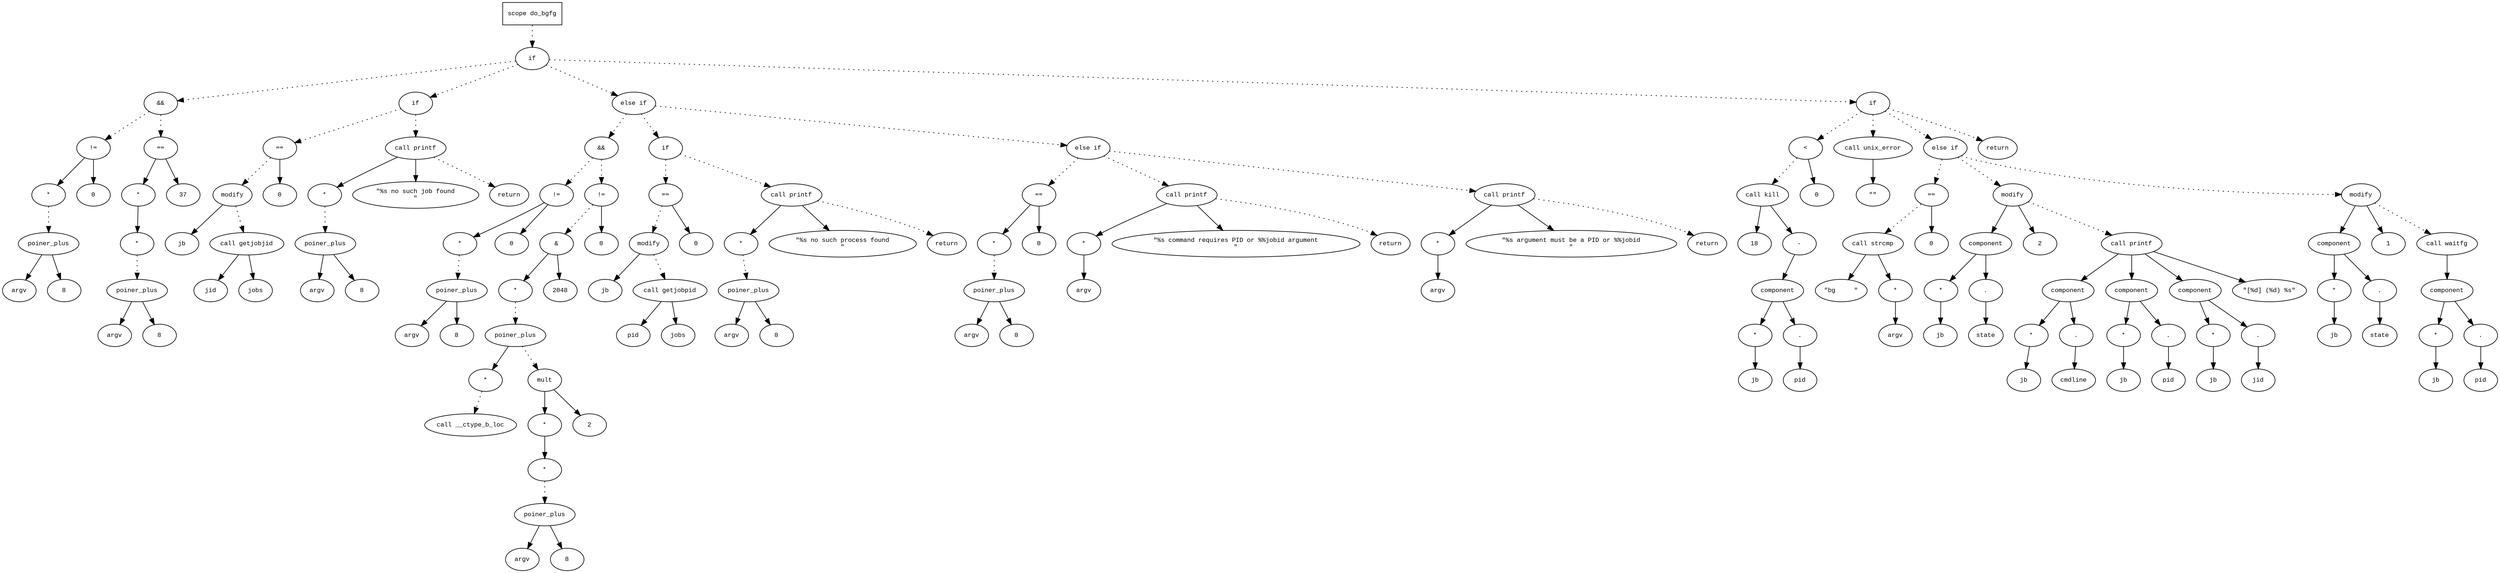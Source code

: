 digraph AST {
  graph [fontname="Times New Roman",fontsize=10];
  node  [fontname="Courier New",fontsize=10];
  edge  [fontname="Times New Roman",fontsize=10];

  node1 [label="scope do_bgfg",shape=box];
  node2 [label="if",shape=ellipse];
  node1 -> node2 [style=dotted];
  node3 [label="&&",shape=ellipse];
  node4 [label="!=",shape=ellipse];
  node5 [label="*",shape=ellipse];
  node6 [label="poiner_plus",shape=ellipse];
  node7 [label="argv",shape=ellipse];
  node6 -> node7;
  node8 [label="8",shape=ellipse];
  node6 -> node8;
  node5 -> node6 [style=dotted];
  node4 -> node5;
  node9 [label="0",shape=ellipse];
  node4 -> node9;
  node3 -> node4 [style=dotted];
  node10 [label="==",shape=ellipse];
  node11 [label="*",shape=ellipse];
  node12 [label="*",shape=ellipse];
  node13 [label="poiner_plus",shape=ellipse];
  node14 [label="argv",shape=ellipse];
  node13 -> node14;
  node15 [label="8",shape=ellipse];
  node13 -> node15;
  node12 -> node13 [style=dotted];
  node11 -> node12;
  node10 -> node11;
  node16 [label="37",shape=ellipse];
  node10 -> node16;
  node3 -> node10 [style=dotted];
  node2 -> node3 [style=dotted];
  node17 [label="if",shape=ellipse];
  node2 -> node17 [style=dotted];
  node18 [label="==",shape=ellipse];
  node19 [label="modify",shape=ellipse];
  node20 [label="jb",shape=ellipse];
  node19 -> node20;
  node21 [label="call getjobjid",shape=ellipse];
  node22 [label="jid",shape=ellipse];
  node21 -> node22;
  node23 [label="jobs",shape=ellipse];
  node21 -> node23;
  node19 -> node21 [style=dotted];
  node18 -> node19 [style=dotted];
  node24 [label="0",shape=ellipse];
  node18 -> node24;
  node17 -> node18 [style=dotted];
  node25 [label="call printf",shape=ellipse];
  node26 [label="*",shape=ellipse];
  node27 [label="poiner_plus",shape=ellipse];
  node28 [label="argv",shape=ellipse];
  node27 -> node28;
  node29 [label="8",shape=ellipse];
  node27 -> node29;
  node26 -> node27 [style=dotted];
  node25 -> node26;
  node30 [label="\"%s no such job found
\"",shape=ellipse];
  node25 -> node30;
  node17 -> node25 [style=dotted];
  node31 [label="return",shape=ellipse];
  node25 -> node31 [style=dotted];
  node32 [label="else if",shape=ellipse];
  node2 -> node32 [style=dotted];
  node33 [label="&&",shape=ellipse];
  node34 [label="!=",shape=ellipse];
  node35 [label="*",shape=ellipse];
  node36 [label="poiner_plus",shape=ellipse];
  node37 [label="argv",shape=ellipse];
  node36 -> node37;
  node38 [label="8",shape=ellipse];
  node36 -> node38;
  node35 -> node36 [style=dotted];
  node34 -> node35;
  node39 [label="0",shape=ellipse];
  node34 -> node39;
  node33 -> node34 [style=dotted];
  node40 [label="!=",shape=ellipse];
  node41 [label="&",shape=ellipse];
  node42 [label="*",shape=ellipse];
  node43 [label="poiner_plus",shape=ellipse];
  node44 [label="*",shape=ellipse];
  node45 [label="call __ctype_b_loc",shape=ellipse];
  node44 -> node45 [style=dotted];
  node43 -> node44;
  node46 [label="mult",shape=ellipse];
  node47 [label="*",shape=ellipse];
  node48 [label="*",shape=ellipse];
  node49 [label="poiner_plus",shape=ellipse];
  node50 [label="argv",shape=ellipse];
  node49 -> node50;
  node51 [label="8",shape=ellipse];
  node49 -> node51;
  node48 -> node49 [style=dotted];
  node47 -> node48;
  node46 -> node47;
  node52 [label="2",shape=ellipse];
  node46 -> node52;
  node43 -> node46 [style=dotted];
  node42 -> node43 [style=dotted];
  node41 -> node42;
  node53 [label="2048",shape=ellipse];
  node41 -> node53;
  node40 -> node41 [style=dotted];
  node54 [label="0",shape=ellipse];
  node40 -> node54;
  node33 -> node40 [style=dotted];
  node32 -> node33 [style=dotted];
  node55 [label="if",shape=ellipse];
  node32 -> node55 [style=dotted];
  node56 [label="==",shape=ellipse];
  node57 [label="modify",shape=ellipse];
  node58 [label="jb",shape=ellipse];
  node57 -> node58;
  node59 [label="call getjobpid",shape=ellipse];
  node60 [label="pid",shape=ellipse];
  node59 -> node60;
  node61 [label="jobs",shape=ellipse];
  node59 -> node61;
  node57 -> node59 [style=dotted];
  node56 -> node57 [style=dotted];
  node62 [label="0",shape=ellipse];
  node56 -> node62;
  node55 -> node56 [style=dotted];
  node63 [label="call printf",shape=ellipse];
  node64 [label="*",shape=ellipse];
  node65 [label="poiner_plus",shape=ellipse];
  node66 [label="argv",shape=ellipse];
  node65 -> node66;
  node67 [label="8",shape=ellipse];
  node65 -> node67;
  node64 -> node65 [style=dotted];
  node63 -> node64;
  node68 [label="\"%s no such process found
\"",shape=ellipse];
  node63 -> node68;
  node55 -> node63 [style=dotted];
  node69 [label="return",shape=ellipse];
  node63 -> node69 [style=dotted];
  node70 [label="else if",shape=ellipse];
  node32 -> node70 [style=dotted];
  node71 [label="==",shape=ellipse];
  node72 [label="*",shape=ellipse];
  node73 [label="poiner_plus",shape=ellipse];
  node74 [label="argv",shape=ellipse];
  node73 -> node74;
  node75 [label="8",shape=ellipse];
  node73 -> node75;
  node72 -> node73 [style=dotted];
  node71 -> node72;
  node76 [label="0",shape=ellipse];
  node71 -> node76;
  node70 -> node71 [style=dotted];
  node77 [label="call printf",shape=ellipse];
  node78 [label="*",shape=ellipse];
  node79 [label="argv",shape=ellipse];
  node78 -> node79;
  node77 -> node78;
  node80 [label="\"%s command requires PID or %%jobid argument
\"",shape=ellipse];
  node77 -> node80;
  node70 -> node77 [style=dotted];
  node81 [label="return",shape=ellipse];
  node77 -> node81 [style=dotted];
  node82 [label="call printf",shape=ellipse];
  node83 [label="*",shape=ellipse];
  node84 [label="argv",shape=ellipse];
  node83 -> node84;
  node82 -> node83;
  node85 [label="\"%s argument must be a PID or %%jobid
\"",shape=ellipse];
  node82 -> node85;
  node70 -> node82 [style=dotted];
  node86 [label="return",shape=ellipse];
  node82 -> node86 [style=dotted];
  node87 [label="if",shape=ellipse];
  node2 -> node87 [style=dotted];
  node88 [label="<",shape=ellipse];
  node89 [label="call kill",shape=ellipse];
  node90 [label="18",shape=ellipse];
  node89 -> node90;
  node91 [label="-",shape=ellipse];
  node92 [label="component",shape=ellipse];
  node91 -> node92;
  node93 [label="*",shape=ellipse];
  node94 [label="jb",shape=ellipse];
  node93 -> node94;
  node92 -> node93;
  node95 [label=".",shape=ellipse];
  node92 -> node95;
  node96 [label="pid",shape=ellipse];
  node95 -> node96;
  node89 -> node91;
  node88 -> node89 [style=dotted];
  node97 [label="0",shape=ellipse];
  node88 -> node97;
  node87 -> node88 [style=dotted];
  node98 [label="call unix_error",shape=ellipse];
  node99 [label="\"\"",shape=ellipse];
  node98 -> node99;
  node87 -> node98 [style=dotted];
  node100 [label="else if",shape=ellipse];
  node87 -> node100 [style=dotted];
  node101 [label="==",shape=ellipse];
  node102 [label="call strcmp",shape=ellipse];
  node103 [label="\"bg     \"",shape=ellipse];
  node102 -> node103;
  node104 [label="*",shape=ellipse];
  node105 [label="argv",shape=ellipse];
  node104 -> node105;
  node102 -> node104;
  node101 -> node102 [style=dotted];
  node106 [label="0",shape=ellipse];
  node101 -> node106;
  node100 -> node101 [style=dotted];
  node107 [label="modify",shape=ellipse];
  node108 [label="component",shape=ellipse];
  node107 -> node108;
  node109 [label="*",shape=ellipse];
  node110 [label="jb",shape=ellipse];
  node109 -> node110;
  node108 -> node109;
  node111 [label=".",shape=ellipse];
  node108 -> node111;
  node112 [label="state",shape=ellipse];
  node111 -> node112;
  node113 [label="2",shape=ellipse];
  node107 -> node113;
  node100 -> node107 [style=dotted];
  node114 [label="call printf",shape=ellipse];
  node115 [label="component",shape=ellipse];
  node114 -> node115;
  node116 [label="*",shape=ellipse];
  node117 [label="jb",shape=ellipse];
  node116 -> node117;
  node115 -> node116;
  node118 [label=".",shape=ellipse];
  node115 -> node118;
  node119 [label="cmdline",shape=ellipse];
  node118 -> node119;
  node120 [label="component",shape=ellipse];
  node114 -> node120;
  node121 [label="*",shape=ellipse];
  node122 [label="jb",shape=ellipse];
  node121 -> node122;
  node120 -> node121;
  node123 [label=".",shape=ellipse];
  node120 -> node123;
  node124 [label="pid",shape=ellipse];
  node123 -> node124;
  node125 [label="component",shape=ellipse];
  node114 -> node125;
  node126 [label="*",shape=ellipse];
  node127 [label="jb",shape=ellipse];
  node126 -> node127;
  node125 -> node126;
  node128 [label=".",shape=ellipse];
  node125 -> node128;
  node129 [label="jid",shape=ellipse];
  node128 -> node129;
  node130 [label="\"[%d] (%d) %s\"",shape=ellipse];
  node114 -> node130;
  node107 -> node114 [style=dotted];
  node131 [label="modify",shape=ellipse];
  node132 [label="component",shape=ellipse];
  node131 -> node132;
  node133 [label="*",shape=ellipse];
  node134 [label="jb",shape=ellipse];
  node133 -> node134;
  node132 -> node133;
  node135 [label=".",shape=ellipse];
  node132 -> node135;
  node136 [label="state",shape=ellipse];
  node135 -> node136;
  node137 [label="1",shape=ellipse];
  node131 -> node137;
  node100 -> node131 [style=dotted];
  node138 [label="call waitfg",shape=ellipse];
  node139 [label="component",shape=ellipse];
  node138 -> node139;
  node140 [label="*",shape=ellipse];
  node141 [label="jb",shape=ellipse];
  node140 -> node141;
  node139 -> node140;
  node142 [label=".",shape=ellipse];
  node139 -> node142;
  node143 [label="pid",shape=ellipse];
  node142 -> node143;
  node131 -> node138 [style=dotted];
  node144 [label="return",shape=ellipse];
  node87 -> node144 [style=dotted];
} 